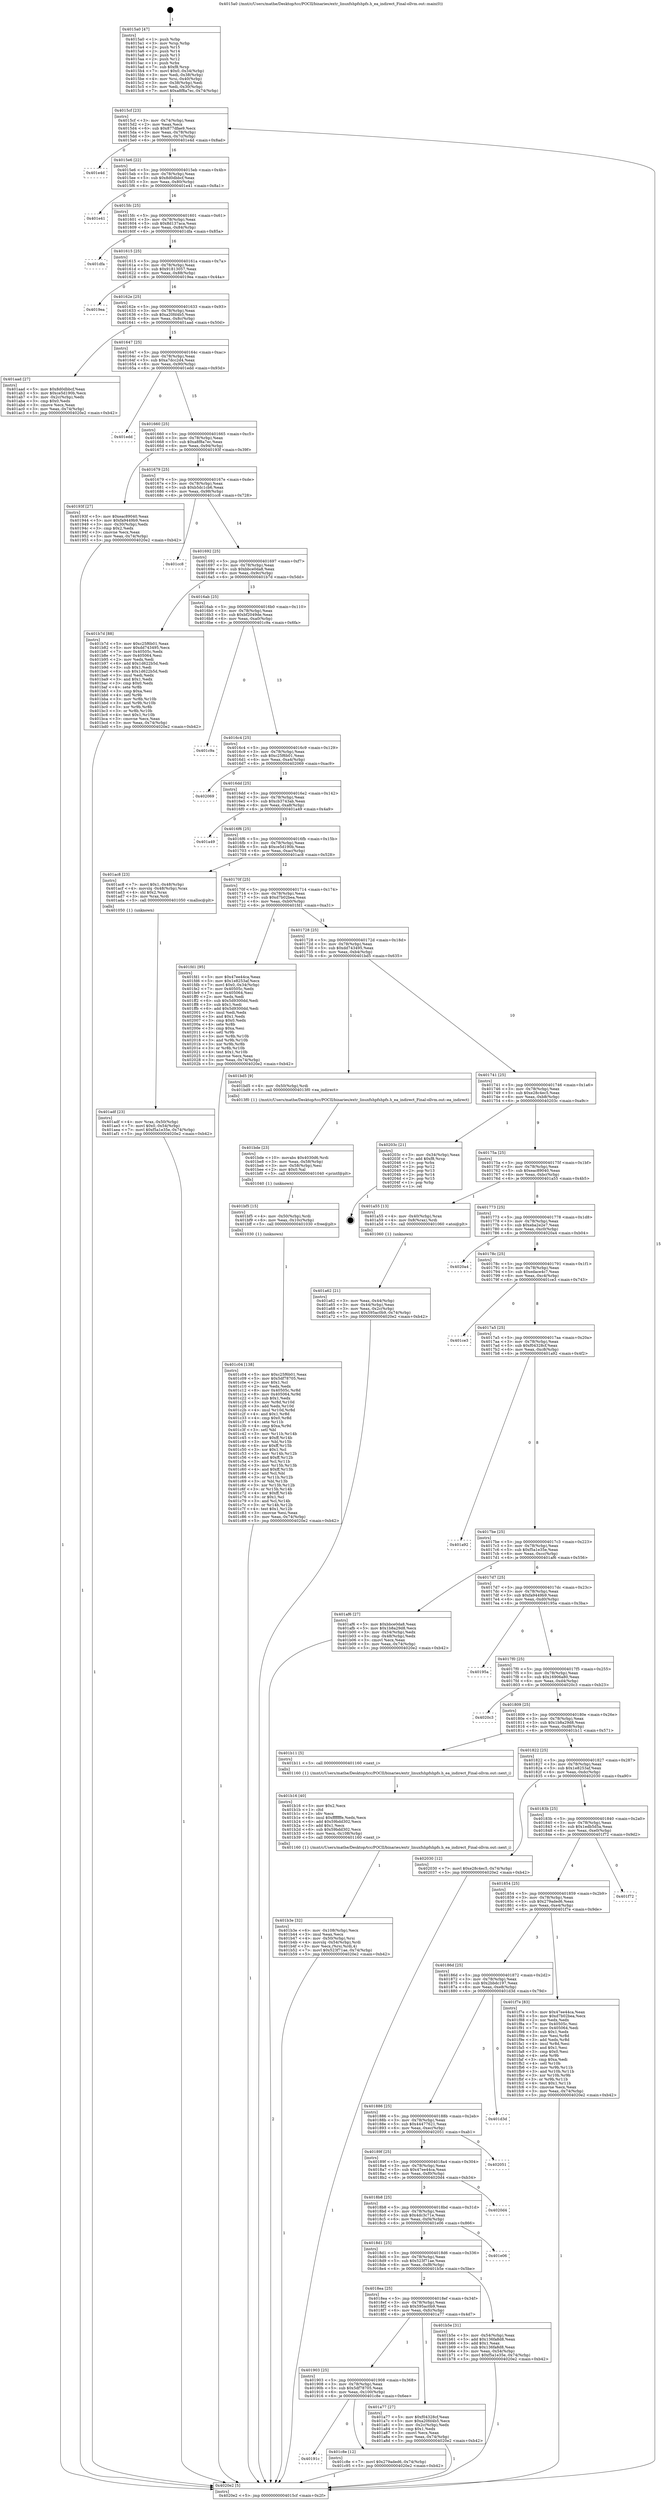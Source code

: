 digraph "0x4015a0" {
  label = "0x4015a0 (/mnt/c/Users/mathe/Desktop/tcc/POCII/binaries/extr_linuxfshpfshpfs.h_ea_indirect_Final-ollvm.out::main(0))"
  labelloc = "t"
  node[shape=record]

  Entry [label="",width=0.3,height=0.3,shape=circle,fillcolor=black,style=filled]
  "0x4015cf" [label="{
     0x4015cf [23]\l
     | [instrs]\l
     &nbsp;&nbsp;0x4015cf \<+3\>: mov -0x74(%rbp),%eax\l
     &nbsp;&nbsp;0x4015d2 \<+2\>: mov %eax,%ecx\l
     &nbsp;&nbsp;0x4015d4 \<+6\>: sub $0x877dfae9,%ecx\l
     &nbsp;&nbsp;0x4015da \<+3\>: mov %eax,-0x78(%rbp)\l
     &nbsp;&nbsp;0x4015dd \<+3\>: mov %ecx,-0x7c(%rbp)\l
     &nbsp;&nbsp;0x4015e0 \<+6\>: je 0000000000401e4d \<main+0x8ad\>\l
  }"]
  "0x401e4d" [label="{
     0x401e4d\l
  }", style=dashed]
  "0x4015e6" [label="{
     0x4015e6 [22]\l
     | [instrs]\l
     &nbsp;&nbsp;0x4015e6 \<+5\>: jmp 00000000004015eb \<main+0x4b\>\l
     &nbsp;&nbsp;0x4015eb \<+3\>: mov -0x78(%rbp),%eax\l
     &nbsp;&nbsp;0x4015ee \<+5\>: sub $0x8d0dbbcf,%eax\l
     &nbsp;&nbsp;0x4015f3 \<+3\>: mov %eax,-0x80(%rbp)\l
     &nbsp;&nbsp;0x4015f6 \<+6\>: je 0000000000401e41 \<main+0x8a1\>\l
  }"]
  Exit [label="",width=0.3,height=0.3,shape=circle,fillcolor=black,style=filled,peripheries=2]
  "0x401e41" [label="{
     0x401e41\l
  }", style=dashed]
  "0x4015fc" [label="{
     0x4015fc [25]\l
     | [instrs]\l
     &nbsp;&nbsp;0x4015fc \<+5\>: jmp 0000000000401601 \<main+0x61\>\l
     &nbsp;&nbsp;0x401601 \<+3\>: mov -0x78(%rbp),%eax\l
     &nbsp;&nbsp;0x401604 \<+5\>: sub $0x8d137aca,%eax\l
     &nbsp;&nbsp;0x401609 \<+6\>: mov %eax,-0x84(%rbp)\l
     &nbsp;&nbsp;0x40160f \<+6\>: je 0000000000401dfa \<main+0x85a\>\l
  }"]
  "0x40191c" [label="{
     0x40191c\l
  }", style=dashed]
  "0x401dfa" [label="{
     0x401dfa\l
  }", style=dashed]
  "0x401615" [label="{
     0x401615 [25]\l
     | [instrs]\l
     &nbsp;&nbsp;0x401615 \<+5\>: jmp 000000000040161a \<main+0x7a\>\l
     &nbsp;&nbsp;0x40161a \<+3\>: mov -0x78(%rbp),%eax\l
     &nbsp;&nbsp;0x40161d \<+5\>: sub $0x91813057,%eax\l
     &nbsp;&nbsp;0x401622 \<+6\>: mov %eax,-0x88(%rbp)\l
     &nbsp;&nbsp;0x401628 \<+6\>: je 00000000004019ea \<main+0x44a\>\l
  }"]
  "0x401c8e" [label="{
     0x401c8e [12]\l
     | [instrs]\l
     &nbsp;&nbsp;0x401c8e \<+7\>: movl $0x279aded6,-0x74(%rbp)\l
     &nbsp;&nbsp;0x401c95 \<+5\>: jmp 00000000004020e2 \<main+0xb42\>\l
  }"]
  "0x4019ea" [label="{
     0x4019ea\l
  }", style=dashed]
  "0x40162e" [label="{
     0x40162e [25]\l
     | [instrs]\l
     &nbsp;&nbsp;0x40162e \<+5\>: jmp 0000000000401633 \<main+0x93\>\l
     &nbsp;&nbsp;0x401633 \<+3\>: mov -0x78(%rbp),%eax\l
     &nbsp;&nbsp;0x401636 \<+5\>: sub $0xa20fd4b5,%eax\l
     &nbsp;&nbsp;0x40163b \<+6\>: mov %eax,-0x8c(%rbp)\l
     &nbsp;&nbsp;0x401641 \<+6\>: je 0000000000401aad \<main+0x50d\>\l
  }"]
  "0x401c04" [label="{
     0x401c04 [138]\l
     | [instrs]\l
     &nbsp;&nbsp;0x401c04 \<+5\>: mov $0xc25f6b01,%eax\l
     &nbsp;&nbsp;0x401c09 \<+5\>: mov $0x5df78705,%esi\l
     &nbsp;&nbsp;0x401c0e \<+2\>: mov $0x1,%cl\l
     &nbsp;&nbsp;0x401c10 \<+2\>: xor %edx,%edx\l
     &nbsp;&nbsp;0x401c12 \<+8\>: mov 0x40505c,%r8d\l
     &nbsp;&nbsp;0x401c1a \<+8\>: mov 0x405064,%r9d\l
     &nbsp;&nbsp;0x401c22 \<+3\>: sub $0x1,%edx\l
     &nbsp;&nbsp;0x401c25 \<+3\>: mov %r8d,%r10d\l
     &nbsp;&nbsp;0x401c28 \<+3\>: add %edx,%r10d\l
     &nbsp;&nbsp;0x401c2b \<+4\>: imul %r10d,%r8d\l
     &nbsp;&nbsp;0x401c2f \<+4\>: and $0x1,%r8d\l
     &nbsp;&nbsp;0x401c33 \<+4\>: cmp $0x0,%r8d\l
     &nbsp;&nbsp;0x401c37 \<+4\>: sete %r11b\l
     &nbsp;&nbsp;0x401c3b \<+4\>: cmp $0xa,%r9d\l
     &nbsp;&nbsp;0x401c3f \<+3\>: setl %bl\l
     &nbsp;&nbsp;0x401c42 \<+3\>: mov %r11b,%r14b\l
     &nbsp;&nbsp;0x401c45 \<+4\>: xor $0xff,%r14b\l
     &nbsp;&nbsp;0x401c49 \<+3\>: mov %bl,%r15b\l
     &nbsp;&nbsp;0x401c4c \<+4\>: xor $0xff,%r15b\l
     &nbsp;&nbsp;0x401c50 \<+3\>: xor $0x1,%cl\l
     &nbsp;&nbsp;0x401c53 \<+3\>: mov %r14b,%r12b\l
     &nbsp;&nbsp;0x401c56 \<+4\>: and $0xff,%r12b\l
     &nbsp;&nbsp;0x401c5a \<+3\>: and %cl,%r11b\l
     &nbsp;&nbsp;0x401c5d \<+3\>: mov %r15b,%r13b\l
     &nbsp;&nbsp;0x401c60 \<+4\>: and $0xff,%r13b\l
     &nbsp;&nbsp;0x401c64 \<+2\>: and %cl,%bl\l
     &nbsp;&nbsp;0x401c66 \<+3\>: or %r11b,%r12b\l
     &nbsp;&nbsp;0x401c69 \<+3\>: or %bl,%r13b\l
     &nbsp;&nbsp;0x401c6c \<+3\>: xor %r13b,%r12b\l
     &nbsp;&nbsp;0x401c6f \<+3\>: or %r15b,%r14b\l
     &nbsp;&nbsp;0x401c72 \<+4\>: xor $0xff,%r14b\l
     &nbsp;&nbsp;0x401c76 \<+3\>: or $0x1,%cl\l
     &nbsp;&nbsp;0x401c79 \<+3\>: and %cl,%r14b\l
     &nbsp;&nbsp;0x401c7c \<+3\>: or %r14b,%r12b\l
     &nbsp;&nbsp;0x401c7f \<+4\>: test $0x1,%r12b\l
     &nbsp;&nbsp;0x401c83 \<+3\>: cmovne %esi,%eax\l
     &nbsp;&nbsp;0x401c86 \<+3\>: mov %eax,-0x74(%rbp)\l
     &nbsp;&nbsp;0x401c89 \<+5\>: jmp 00000000004020e2 \<main+0xb42\>\l
  }"]
  "0x401aad" [label="{
     0x401aad [27]\l
     | [instrs]\l
     &nbsp;&nbsp;0x401aad \<+5\>: mov $0x8d0dbbcf,%eax\l
     &nbsp;&nbsp;0x401ab2 \<+5\>: mov $0xce5d190b,%ecx\l
     &nbsp;&nbsp;0x401ab7 \<+3\>: mov -0x2c(%rbp),%edx\l
     &nbsp;&nbsp;0x401aba \<+3\>: cmp $0x0,%edx\l
     &nbsp;&nbsp;0x401abd \<+3\>: cmove %ecx,%eax\l
     &nbsp;&nbsp;0x401ac0 \<+3\>: mov %eax,-0x74(%rbp)\l
     &nbsp;&nbsp;0x401ac3 \<+5\>: jmp 00000000004020e2 \<main+0xb42\>\l
  }"]
  "0x401647" [label="{
     0x401647 [25]\l
     | [instrs]\l
     &nbsp;&nbsp;0x401647 \<+5\>: jmp 000000000040164c \<main+0xac\>\l
     &nbsp;&nbsp;0x40164c \<+3\>: mov -0x78(%rbp),%eax\l
     &nbsp;&nbsp;0x40164f \<+5\>: sub $0xa7dcc2d4,%eax\l
     &nbsp;&nbsp;0x401654 \<+6\>: mov %eax,-0x90(%rbp)\l
     &nbsp;&nbsp;0x40165a \<+6\>: je 0000000000401edd \<main+0x93d\>\l
  }"]
  "0x401bf5" [label="{
     0x401bf5 [15]\l
     | [instrs]\l
     &nbsp;&nbsp;0x401bf5 \<+4\>: mov -0x50(%rbp),%rdi\l
     &nbsp;&nbsp;0x401bf9 \<+6\>: mov %eax,-0x10c(%rbp)\l
     &nbsp;&nbsp;0x401bff \<+5\>: call 0000000000401030 \<free@plt\>\l
     | [calls]\l
     &nbsp;&nbsp;0x401030 \{1\} (unknown)\l
  }"]
  "0x401edd" [label="{
     0x401edd\l
  }", style=dashed]
  "0x401660" [label="{
     0x401660 [25]\l
     | [instrs]\l
     &nbsp;&nbsp;0x401660 \<+5\>: jmp 0000000000401665 \<main+0xc5\>\l
     &nbsp;&nbsp;0x401665 \<+3\>: mov -0x78(%rbp),%eax\l
     &nbsp;&nbsp;0x401668 \<+5\>: sub $0xa8f8a7ec,%eax\l
     &nbsp;&nbsp;0x40166d \<+6\>: mov %eax,-0x94(%rbp)\l
     &nbsp;&nbsp;0x401673 \<+6\>: je 000000000040193f \<main+0x39f\>\l
  }"]
  "0x401bde" [label="{
     0x401bde [23]\l
     | [instrs]\l
     &nbsp;&nbsp;0x401bde \<+10\>: movabs $0x4030d6,%rdi\l
     &nbsp;&nbsp;0x401be8 \<+3\>: mov %eax,-0x58(%rbp)\l
     &nbsp;&nbsp;0x401beb \<+3\>: mov -0x58(%rbp),%esi\l
     &nbsp;&nbsp;0x401bee \<+2\>: mov $0x0,%al\l
     &nbsp;&nbsp;0x401bf0 \<+5\>: call 0000000000401040 \<printf@plt\>\l
     | [calls]\l
     &nbsp;&nbsp;0x401040 \{1\} (unknown)\l
  }"]
  "0x40193f" [label="{
     0x40193f [27]\l
     | [instrs]\l
     &nbsp;&nbsp;0x40193f \<+5\>: mov $0xeac89040,%eax\l
     &nbsp;&nbsp;0x401944 \<+5\>: mov $0xfa9449b9,%ecx\l
     &nbsp;&nbsp;0x401949 \<+3\>: mov -0x30(%rbp),%edx\l
     &nbsp;&nbsp;0x40194c \<+3\>: cmp $0x2,%edx\l
     &nbsp;&nbsp;0x40194f \<+3\>: cmovne %ecx,%eax\l
     &nbsp;&nbsp;0x401952 \<+3\>: mov %eax,-0x74(%rbp)\l
     &nbsp;&nbsp;0x401955 \<+5\>: jmp 00000000004020e2 \<main+0xb42\>\l
  }"]
  "0x401679" [label="{
     0x401679 [25]\l
     | [instrs]\l
     &nbsp;&nbsp;0x401679 \<+5\>: jmp 000000000040167e \<main+0xde\>\l
     &nbsp;&nbsp;0x40167e \<+3\>: mov -0x78(%rbp),%eax\l
     &nbsp;&nbsp;0x401681 \<+5\>: sub $0xb5dc1cb6,%eax\l
     &nbsp;&nbsp;0x401686 \<+6\>: mov %eax,-0x98(%rbp)\l
     &nbsp;&nbsp;0x40168c \<+6\>: je 0000000000401cc8 \<main+0x728\>\l
  }"]
  "0x4020e2" [label="{
     0x4020e2 [5]\l
     | [instrs]\l
     &nbsp;&nbsp;0x4020e2 \<+5\>: jmp 00000000004015cf \<main+0x2f\>\l
  }"]
  "0x4015a0" [label="{
     0x4015a0 [47]\l
     | [instrs]\l
     &nbsp;&nbsp;0x4015a0 \<+1\>: push %rbp\l
     &nbsp;&nbsp;0x4015a1 \<+3\>: mov %rsp,%rbp\l
     &nbsp;&nbsp;0x4015a4 \<+2\>: push %r15\l
     &nbsp;&nbsp;0x4015a6 \<+2\>: push %r14\l
     &nbsp;&nbsp;0x4015a8 \<+2\>: push %r13\l
     &nbsp;&nbsp;0x4015aa \<+2\>: push %r12\l
     &nbsp;&nbsp;0x4015ac \<+1\>: push %rbx\l
     &nbsp;&nbsp;0x4015ad \<+7\>: sub $0xf8,%rsp\l
     &nbsp;&nbsp;0x4015b4 \<+7\>: movl $0x0,-0x34(%rbp)\l
     &nbsp;&nbsp;0x4015bb \<+3\>: mov %edi,-0x38(%rbp)\l
     &nbsp;&nbsp;0x4015be \<+4\>: mov %rsi,-0x40(%rbp)\l
     &nbsp;&nbsp;0x4015c2 \<+3\>: mov -0x38(%rbp),%edi\l
     &nbsp;&nbsp;0x4015c5 \<+3\>: mov %edi,-0x30(%rbp)\l
     &nbsp;&nbsp;0x4015c8 \<+7\>: movl $0xa8f8a7ec,-0x74(%rbp)\l
  }"]
  "0x401b3e" [label="{
     0x401b3e [32]\l
     | [instrs]\l
     &nbsp;&nbsp;0x401b3e \<+6\>: mov -0x108(%rbp),%ecx\l
     &nbsp;&nbsp;0x401b44 \<+3\>: imul %eax,%ecx\l
     &nbsp;&nbsp;0x401b47 \<+4\>: mov -0x50(%rbp),%rsi\l
     &nbsp;&nbsp;0x401b4b \<+4\>: movslq -0x54(%rbp),%rdi\l
     &nbsp;&nbsp;0x401b4f \<+3\>: mov %ecx,(%rsi,%rdi,4)\l
     &nbsp;&nbsp;0x401b52 \<+7\>: movl $0x523f71ae,-0x74(%rbp)\l
     &nbsp;&nbsp;0x401b59 \<+5\>: jmp 00000000004020e2 \<main+0xb42\>\l
  }"]
  "0x401cc8" [label="{
     0x401cc8\l
  }", style=dashed]
  "0x401692" [label="{
     0x401692 [25]\l
     | [instrs]\l
     &nbsp;&nbsp;0x401692 \<+5\>: jmp 0000000000401697 \<main+0xf7\>\l
     &nbsp;&nbsp;0x401697 \<+3\>: mov -0x78(%rbp),%eax\l
     &nbsp;&nbsp;0x40169a \<+5\>: sub $0xbbce0da8,%eax\l
     &nbsp;&nbsp;0x40169f \<+6\>: mov %eax,-0x9c(%rbp)\l
     &nbsp;&nbsp;0x4016a5 \<+6\>: je 0000000000401b7d \<main+0x5dd\>\l
  }"]
  "0x401b16" [label="{
     0x401b16 [40]\l
     | [instrs]\l
     &nbsp;&nbsp;0x401b16 \<+5\>: mov $0x2,%ecx\l
     &nbsp;&nbsp;0x401b1b \<+1\>: cltd\l
     &nbsp;&nbsp;0x401b1c \<+2\>: idiv %ecx\l
     &nbsp;&nbsp;0x401b1e \<+6\>: imul $0xfffffffe,%edx,%ecx\l
     &nbsp;&nbsp;0x401b24 \<+6\>: add $0x59bdd302,%ecx\l
     &nbsp;&nbsp;0x401b2a \<+3\>: add $0x1,%ecx\l
     &nbsp;&nbsp;0x401b2d \<+6\>: sub $0x59bdd302,%ecx\l
     &nbsp;&nbsp;0x401b33 \<+6\>: mov %ecx,-0x108(%rbp)\l
     &nbsp;&nbsp;0x401b39 \<+5\>: call 0000000000401160 \<next_i\>\l
     | [calls]\l
     &nbsp;&nbsp;0x401160 \{1\} (/mnt/c/Users/mathe/Desktop/tcc/POCII/binaries/extr_linuxfshpfshpfs.h_ea_indirect_Final-ollvm.out::next_i)\l
  }"]
  "0x401b7d" [label="{
     0x401b7d [88]\l
     | [instrs]\l
     &nbsp;&nbsp;0x401b7d \<+5\>: mov $0xc25f6b01,%eax\l
     &nbsp;&nbsp;0x401b82 \<+5\>: mov $0xdd743495,%ecx\l
     &nbsp;&nbsp;0x401b87 \<+7\>: mov 0x40505c,%edx\l
     &nbsp;&nbsp;0x401b8e \<+7\>: mov 0x405064,%esi\l
     &nbsp;&nbsp;0x401b95 \<+2\>: mov %edx,%edi\l
     &nbsp;&nbsp;0x401b97 \<+6\>: add $0x1d622b5d,%edi\l
     &nbsp;&nbsp;0x401b9d \<+3\>: sub $0x1,%edi\l
     &nbsp;&nbsp;0x401ba0 \<+6\>: sub $0x1d622b5d,%edi\l
     &nbsp;&nbsp;0x401ba6 \<+3\>: imul %edi,%edx\l
     &nbsp;&nbsp;0x401ba9 \<+3\>: and $0x1,%edx\l
     &nbsp;&nbsp;0x401bac \<+3\>: cmp $0x0,%edx\l
     &nbsp;&nbsp;0x401baf \<+4\>: sete %r8b\l
     &nbsp;&nbsp;0x401bb3 \<+3\>: cmp $0xa,%esi\l
     &nbsp;&nbsp;0x401bb6 \<+4\>: setl %r9b\l
     &nbsp;&nbsp;0x401bba \<+3\>: mov %r8b,%r10b\l
     &nbsp;&nbsp;0x401bbd \<+3\>: and %r9b,%r10b\l
     &nbsp;&nbsp;0x401bc0 \<+3\>: xor %r9b,%r8b\l
     &nbsp;&nbsp;0x401bc3 \<+3\>: or %r8b,%r10b\l
     &nbsp;&nbsp;0x401bc6 \<+4\>: test $0x1,%r10b\l
     &nbsp;&nbsp;0x401bca \<+3\>: cmovne %ecx,%eax\l
     &nbsp;&nbsp;0x401bcd \<+3\>: mov %eax,-0x74(%rbp)\l
     &nbsp;&nbsp;0x401bd0 \<+5\>: jmp 00000000004020e2 \<main+0xb42\>\l
  }"]
  "0x4016ab" [label="{
     0x4016ab [25]\l
     | [instrs]\l
     &nbsp;&nbsp;0x4016ab \<+5\>: jmp 00000000004016b0 \<main+0x110\>\l
     &nbsp;&nbsp;0x4016b0 \<+3\>: mov -0x78(%rbp),%eax\l
     &nbsp;&nbsp;0x4016b3 \<+5\>: sub $0xbf2049de,%eax\l
     &nbsp;&nbsp;0x4016b8 \<+6\>: mov %eax,-0xa0(%rbp)\l
     &nbsp;&nbsp;0x4016be \<+6\>: je 0000000000401c9a \<main+0x6fa\>\l
  }"]
  "0x401adf" [label="{
     0x401adf [23]\l
     | [instrs]\l
     &nbsp;&nbsp;0x401adf \<+4\>: mov %rax,-0x50(%rbp)\l
     &nbsp;&nbsp;0x401ae3 \<+7\>: movl $0x0,-0x54(%rbp)\l
     &nbsp;&nbsp;0x401aea \<+7\>: movl $0xf5a1e35e,-0x74(%rbp)\l
     &nbsp;&nbsp;0x401af1 \<+5\>: jmp 00000000004020e2 \<main+0xb42\>\l
  }"]
  "0x401c9a" [label="{
     0x401c9a\l
  }", style=dashed]
  "0x4016c4" [label="{
     0x4016c4 [25]\l
     | [instrs]\l
     &nbsp;&nbsp;0x4016c4 \<+5\>: jmp 00000000004016c9 \<main+0x129\>\l
     &nbsp;&nbsp;0x4016c9 \<+3\>: mov -0x78(%rbp),%eax\l
     &nbsp;&nbsp;0x4016cc \<+5\>: sub $0xc25f6b01,%eax\l
     &nbsp;&nbsp;0x4016d1 \<+6\>: mov %eax,-0xa4(%rbp)\l
     &nbsp;&nbsp;0x4016d7 \<+6\>: je 0000000000402069 \<main+0xac9\>\l
  }"]
  "0x401903" [label="{
     0x401903 [25]\l
     | [instrs]\l
     &nbsp;&nbsp;0x401903 \<+5\>: jmp 0000000000401908 \<main+0x368\>\l
     &nbsp;&nbsp;0x401908 \<+3\>: mov -0x78(%rbp),%eax\l
     &nbsp;&nbsp;0x40190b \<+5\>: sub $0x5df78705,%eax\l
     &nbsp;&nbsp;0x401910 \<+6\>: mov %eax,-0x100(%rbp)\l
     &nbsp;&nbsp;0x401916 \<+6\>: je 0000000000401c8e \<main+0x6ee\>\l
  }"]
  "0x402069" [label="{
     0x402069\l
  }", style=dashed]
  "0x4016dd" [label="{
     0x4016dd [25]\l
     | [instrs]\l
     &nbsp;&nbsp;0x4016dd \<+5\>: jmp 00000000004016e2 \<main+0x142\>\l
     &nbsp;&nbsp;0x4016e2 \<+3\>: mov -0x78(%rbp),%eax\l
     &nbsp;&nbsp;0x4016e5 \<+5\>: sub $0xcb3743ab,%eax\l
     &nbsp;&nbsp;0x4016ea \<+6\>: mov %eax,-0xa8(%rbp)\l
     &nbsp;&nbsp;0x4016f0 \<+6\>: je 0000000000401a49 \<main+0x4a9\>\l
  }"]
  "0x401a77" [label="{
     0x401a77 [27]\l
     | [instrs]\l
     &nbsp;&nbsp;0x401a77 \<+5\>: mov $0xf04328cf,%eax\l
     &nbsp;&nbsp;0x401a7c \<+5\>: mov $0xa20fd4b5,%ecx\l
     &nbsp;&nbsp;0x401a81 \<+3\>: mov -0x2c(%rbp),%edx\l
     &nbsp;&nbsp;0x401a84 \<+3\>: cmp $0x1,%edx\l
     &nbsp;&nbsp;0x401a87 \<+3\>: cmovl %ecx,%eax\l
     &nbsp;&nbsp;0x401a8a \<+3\>: mov %eax,-0x74(%rbp)\l
     &nbsp;&nbsp;0x401a8d \<+5\>: jmp 00000000004020e2 \<main+0xb42\>\l
  }"]
  "0x401a49" [label="{
     0x401a49\l
  }", style=dashed]
  "0x4016f6" [label="{
     0x4016f6 [25]\l
     | [instrs]\l
     &nbsp;&nbsp;0x4016f6 \<+5\>: jmp 00000000004016fb \<main+0x15b\>\l
     &nbsp;&nbsp;0x4016fb \<+3\>: mov -0x78(%rbp),%eax\l
     &nbsp;&nbsp;0x4016fe \<+5\>: sub $0xce5d190b,%eax\l
     &nbsp;&nbsp;0x401703 \<+6\>: mov %eax,-0xac(%rbp)\l
     &nbsp;&nbsp;0x401709 \<+6\>: je 0000000000401ac8 \<main+0x528\>\l
  }"]
  "0x4018ea" [label="{
     0x4018ea [25]\l
     | [instrs]\l
     &nbsp;&nbsp;0x4018ea \<+5\>: jmp 00000000004018ef \<main+0x34f\>\l
     &nbsp;&nbsp;0x4018ef \<+3\>: mov -0x78(%rbp),%eax\l
     &nbsp;&nbsp;0x4018f2 \<+5\>: sub $0x595ac0b9,%eax\l
     &nbsp;&nbsp;0x4018f7 \<+6\>: mov %eax,-0xfc(%rbp)\l
     &nbsp;&nbsp;0x4018fd \<+6\>: je 0000000000401a77 \<main+0x4d7\>\l
  }"]
  "0x401ac8" [label="{
     0x401ac8 [23]\l
     | [instrs]\l
     &nbsp;&nbsp;0x401ac8 \<+7\>: movl $0x1,-0x48(%rbp)\l
     &nbsp;&nbsp;0x401acf \<+4\>: movslq -0x48(%rbp),%rax\l
     &nbsp;&nbsp;0x401ad3 \<+4\>: shl $0x2,%rax\l
     &nbsp;&nbsp;0x401ad7 \<+3\>: mov %rax,%rdi\l
     &nbsp;&nbsp;0x401ada \<+5\>: call 0000000000401050 \<malloc@plt\>\l
     | [calls]\l
     &nbsp;&nbsp;0x401050 \{1\} (unknown)\l
  }"]
  "0x40170f" [label="{
     0x40170f [25]\l
     | [instrs]\l
     &nbsp;&nbsp;0x40170f \<+5\>: jmp 0000000000401714 \<main+0x174\>\l
     &nbsp;&nbsp;0x401714 \<+3\>: mov -0x78(%rbp),%eax\l
     &nbsp;&nbsp;0x401717 \<+5\>: sub $0xd7b02bea,%eax\l
     &nbsp;&nbsp;0x40171c \<+6\>: mov %eax,-0xb0(%rbp)\l
     &nbsp;&nbsp;0x401722 \<+6\>: je 0000000000401fd1 \<main+0xa31\>\l
  }"]
  "0x401b5e" [label="{
     0x401b5e [31]\l
     | [instrs]\l
     &nbsp;&nbsp;0x401b5e \<+3\>: mov -0x54(%rbp),%eax\l
     &nbsp;&nbsp;0x401b61 \<+5\>: add $0x136fa8d8,%eax\l
     &nbsp;&nbsp;0x401b66 \<+3\>: add $0x1,%eax\l
     &nbsp;&nbsp;0x401b69 \<+5\>: sub $0x136fa8d8,%eax\l
     &nbsp;&nbsp;0x401b6e \<+3\>: mov %eax,-0x54(%rbp)\l
     &nbsp;&nbsp;0x401b71 \<+7\>: movl $0xf5a1e35e,-0x74(%rbp)\l
     &nbsp;&nbsp;0x401b78 \<+5\>: jmp 00000000004020e2 \<main+0xb42\>\l
  }"]
  "0x401fd1" [label="{
     0x401fd1 [95]\l
     | [instrs]\l
     &nbsp;&nbsp;0x401fd1 \<+5\>: mov $0x47ee44ca,%eax\l
     &nbsp;&nbsp;0x401fd6 \<+5\>: mov $0x1e8253af,%ecx\l
     &nbsp;&nbsp;0x401fdb \<+7\>: movl $0x0,-0x34(%rbp)\l
     &nbsp;&nbsp;0x401fe2 \<+7\>: mov 0x40505c,%edx\l
     &nbsp;&nbsp;0x401fe9 \<+7\>: mov 0x405064,%esi\l
     &nbsp;&nbsp;0x401ff0 \<+2\>: mov %edx,%edi\l
     &nbsp;&nbsp;0x401ff2 \<+6\>: sub $0x5d9300dd,%edi\l
     &nbsp;&nbsp;0x401ff8 \<+3\>: sub $0x1,%edi\l
     &nbsp;&nbsp;0x401ffb \<+6\>: add $0x5d9300dd,%edi\l
     &nbsp;&nbsp;0x402001 \<+3\>: imul %edi,%edx\l
     &nbsp;&nbsp;0x402004 \<+3\>: and $0x1,%edx\l
     &nbsp;&nbsp;0x402007 \<+3\>: cmp $0x0,%edx\l
     &nbsp;&nbsp;0x40200a \<+4\>: sete %r8b\l
     &nbsp;&nbsp;0x40200e \<+3\>: cmp $0xa,%esi\l
     &nbsp;&nbsp;0x402011 \<+4\>: setl %r9b\l
     &nbsp;&nbsp;0x402015 \<+3\>: mov %r8b,%r10b\l
     &nbsp;&nbsp;0x402018 \<+3\>: and %r9b,%r10b\l
     &nbsp;&nbsp;0x40201b \<+3\>: xor %r9b,%r8b\l
     &nbsp;&nbsp;0x40201e \<+3\>: or %r8b,%r10b\l
     &nbsp;&nbsp;0x402021 \<+4\>: test $0x1,%r10b\l
     &nbsp;&nbsp;0x402025 \<+3\>: cmovne %ecx,%eax\l
     &nbsp;&nbsp;0x402028 \<+3\>: mov %eax,-0x74(%rbp)\l
     &nbsp;&nbsp;0x40202b \<+5\>: jmp 00000000004020e2 \<main+0xb42\>\l
  }"]
  "0x401728" [label="{
     0x401728 [25]\l
     | [instrs]\l
     &nbsp;&nbsp;0x401728 \<+5\>: jmp 000000000040172d \<main+0x18d\>\l
     &nbsp;&nbsp;0x40172d \<+3\>: mov -0x78(%rbp),%eax\l
     &nbsp;&nbsp;0x401730 \<+5\>: sub $0xdd743495,%eax\l
     &nbsp;&nbsp;0x401735 \<+6\>: mov %eax,-0xb4(%rbp)\l
     &nbsp;&nbsp;0x40173b \<+6\>: je 0000000000401bd5 \<main+0x635\>\l
  }"]
  "0x4018d1" [label="{
     0x4018d1 [25]\l
     | [instrs]\l
     &nbsp;&nbsp;0x4018d1 \<+5\>: jmp 00000000004018d6 \<main+0x336\>\l
     &nbsp;&nbsp;0x4018d6 \<+3\>: mov -0x78(%rbp),%eax\l
     &nbsp;&nbsp;0x4018d9 \<+5\>: sub $0x523f71ae,%eax\l
     &nbsp;&nbsp;0x4018de \<+6\>: mov %eax,-0xf8(%rbp)\l
     &nbsp;&nbsp;0x4018e4 \<+6\>: je 0000000000401b5e \<main+0x5be\>\l
  }"]
  "0x401bd5" [label="{
     0x401bd5 [9]\l
     | [instrs]\l
     &nbsp;&nbsp;0x401bd5 \<+4\>: mov -0x50(%rbp),%rdi\l
     &nbsp;&nbsp;0x401bd9 \<+5\>: call 00000000004013f0 \<ea_indirect\>\l
     | [calls]\l
     &nbsp;&nbsp;0x4013f0 \{1\} (/mnt/c/Users/mathe/Desktop/tcc/POCII/binaries/extr_linuxfshpfshpfs.h_ea_indirect_Final-ollvm.out::ea_indirect)\l
  }"]
  "0x401741" [label="{
     0x401741 [25]\l
     | [instrs]\l
     &nbsp;&nbsp;0x401741 \<+5\>: jmp 0000000000401746 \<main+0x1a6\>\l
     &nbsp;&nbsp;0x401746 \<+3\>: mov -0x78(%rbp),%eax\l
     &nbsp;&nbsp;0x401749 \<+5\>: sub $0xe28c4ec5,%eax\l
     &nbsp;&nbsp;0x40174e \<+6\>: mov %eax,-0xb8(%rbp)\l
     &nbsp;&nbsp;0x401754 \<+6\>: je 000000000040203c \<main+0xa9c\>\l
  }"]
  "0x401e06" [label="{
     0x401e06\l
  }", style=dashed]
  "0x40203c" [label="{
     0x40203c [21]\l
     | [instrs]\l
     &nbsp;&nbsp;0x40203c \<+3\>: mov -0x34(%rbp),%eax\l
     &nbsp;&nbsp;0x40203f \<+7\>: add $0xf8,%rsp\l
     &nbsp;&nbsp;0x402046 \<+1\>: pop %rbx\l
     &nbsp;&nbsp;0x402047 \<+2\>: pop %r12\l
     &nbsp;&nbsp;0x402049 \<+2\>: pop %r13\l
     &nbsp;&nbsp;0x40204b \<+2\>: pop %r14\l
     &nbsp;&nbsp;0x40204d \<+2\>: pop %r15\l
     &nbsp;&nbsp;0x40204f \<+1\>: pop %rbp\l
     &nbsp;&nbsp;0x402050 \<+1\>: ret\l
  }"]
  "0x40175a" [label="{
     0x40175a [25]\l
     | [instrs]\l
     &nbsp;&nbsp;0x40175a \<+5\>: jmp 000000000040175f \<main+0x1bf\>\l
     &nbsp;&nbsp;0x40175f \<+3\>: mov -0x78(%rbp),%eax\l
     &nbsp;&nbsp;0x401762 \<+5\>: sub $0xeac89040,%eax\l
     &nbsp;&nbsp;0x401767 \<+6\>: mov %eax,-0xbc(%rbp)\l
     &nbsp;&nbsp;0x40176d \<+6\>: je 0000000000401a55 \<main+0x4b5\>\l
  }"]
  "0x4018b8" [label="{
     0x4018b8 [25]\l
     | [instrs]\l
     &nbsp;&nbsp;0x4018b8 \<+5\>: jmp 00000000004018bd \<main+0x31d\>\l
     &nbsp;&nbsp;0x4018bd \<+3\>: mov -0x78(%rbp),%eax\l
     &nbsp;&nbsp;0x4018c0 \<+5\>: sub $0x4dc3c71e,%eax\l
     &nbsp;&nbsp;0x4018c5 \<+6\>: mov %eax,-0xf4(%rbp)\l
     &nbsp;&nbsp;0x4018cb \<+6\>: je 0000000000401e06 \<main+0x866\>\l
  }"]
  "0x401a55" [label="{
     0x401a55 [13]\l
     | [instrs]\l
     &nbsp;&nbsp;0x401a55 \<+4\>: mov -0x40(%rbp),%rax\l
     &nbsp;&nbsp;0x401a59 \<+4\>: mov 0x8(%rax),%rdi\l
     &nbsp;&nbsp;0x401a5d \<+5\>: call 0000000000401060 \<atoi@plt\>\l
     | [calls]\l
     &nbsp;&nbsp;0x401060 \{1\} (unknown)\l
  }"]
  "0x401773" [label="{
     0x401773 [25]\l
     | [instrs]\l
     &nbsp;&nbsp;0x401773 \<+5\>: jmp 0000000000401778 \<main+0x1d8\>\l
     &nbsp;&nbsp;0x401778 \<+3\>: mov -0x78(%rbp),%eax\l
     &nbsp;&nbsp;0x40177b \<+5\>: sub $0xeba2e2e7,%eax\l
     &nbsp;&nbsp;0x401780 \<+6\>: mov %eax,-0xc0(%rbp)\l
     &nbsp;&nbsp;0x401786 \<+6\>: je 00000000004020a4 \<main+0xb04\>\l
  }"]
  "0x401a62" [label="{
     0x401a62 [21]\l
     | [instrs]\l
     &nbsp;&nbsp;0x401a62 \<+3\>: mov %eax,-0x44(%rbp)\l
     &nbsp;&nbsp;0x401a65 \<+3\>: mov -0x44(%rbp),%eax\l
     &nbsp;&nbsp;0x401a68 \<+3\>: mov %eax,-0x2c(%rbp)\l
     &nbsp;&nbsp;0x401a6b \<+7\>: movl $0x595ac0b9,-0x74(%rbp)\l
     &nbsp;&nbsp;0x401a72 \<+5\>: jmp 00000000004020e2 \<main+0xb42\>\l
  }"]
  "0x4020d4" [label="{
     0x4020d4\l
  }", style=dashed]
  "0x4020a4" [label="{
     0x4020a4\l
  }", style=dashed]
  "0x40178c" [label="{
     0x40178c [25]\l
     | [instrs]\l
     &nbsp;&nbsp;0x40178c \<+5\>: jmp 0000000000401791 \<main+0x1f1\>\l
     &nbsp;&nbsp;0x401791 \<+3\>: mov -0x78(%rbp),%eax\l
     &nbsp;&nbsp;0x401794 \<+5\>: sub $0xedace4c7,%eax\l
     &nbsp;&nbsp;0x401799 \<+6\>: mov %eax,-0xc4(%rbp)\l
     &nbsp;&nbsp;0x40179f \<+6\>: je 0000000000401ce3 \<main+0x743\>\l
  }"]
  "0x40189f" [label="{
     0x40189f [25]\l
     | [instrs]\l
     &nbsp;&nbsp;0x40189f \<+5\>: jmp 00000000004018a4 \<main+0x304\>\l
     &nbsp;&nbsp;0x4018a4 \<+3\>: mov -0x78(%rbp),%eax\l
     &nbsp;&nbsp;0x4018a7 \<+5\>: sub $0x47ee44ca,%eax\l
     &nbsp;&nbsp;0x4018ac \<+6\>: mov %eax,-0xf0(%rbp)\l
     &nbsp;&nbsp;0x4018b2 \<+6\>: je 00000000004020d4 \<main+0xb34\>\l
  }"]
  "0x401ce3" [label="{
     0x401ce3\l
  }", style=dashed]
  "0x4017a5" [label="{
     0x4017a5 [25]\l
     | [instrs]\l
     &nbsp;&nbsp;0x4017a5 \<+5\>: jmp 00000000004017aa \<main+0x20a\>\l
     &nbsp;&nbsp;0x4017aa \<+3\>: mov -0x78(%rbp),%eax\l
     &nbsp;&nbsp;0x4017ad \<+5\>: sub $0xf04328cf,%eax\l
     &nbsp;&nbsp;0x4017b2 \<+6\>: mov %eax,-0xc8(%rbp)\l
     &nbsp;&nbsp;0x4017b8 \<+6\>: je 0000000000401a92 \<main+0x4f2\>\l
  }"]
  "0x402051" [label="{
     0x402051\l
  }", style=dashed]
  "0x401a92" [label="{
     0x401a92\l
  }", style=dashed]
  "0x4017be" [label="{
     0x4017be [25]\l
     | [instrs]\l
     &nbsp;&nbsp;0x4017be \<+5\>: jmp 00000000004017c3 \<main+0x223\>\l
     &nbsp;&nbsp;0x4017c3 \<+3\>: mov -0x78(%rbp),%eax\l
     &nbsp;&nbsp;0x4017c6 \<+5\>: sub $0xf5a1e35e,%eax\l
     &nbsp;&nbsp;0x4017cb \<+6\>: mov %eax,-0xcc(%rbp)\l
     &nbsp;&nbsp;0x4017d1 \<+6\>: je 0000000000401af6 \<main+0x556\>\l
  }"]
  "0x401886" [label="{
     0x401886 [25]\l
     | [instrs]\l
     &nbsp;&nbsp;0x401886 \<+5\>: jmp 000000000040188b \<main+0x2eb\>\l
     &nbsp;&nbsp;0x40188b \<+3\>: mov -0x78(%rbp),%eax\l
     &nbsp;&nbsp;0x40188e \<+5\>: sub $0x44477621,%eax\l
     &nbsp;&nbsp;0x401893 \<+6\>: mov %eax,-0xec(%rbp)\l
     &nbsp;&nbsp;0x401899 \<+6\>: je 0000000000402051 \<main+0xab1\>\l
  }"]
  "0x401af6" [label="{
     0x401af6 [27]\l
     | [instrs]\l
     &nbsp;&nbsp;0x401af6 \<+5\>: mov $0xbbce0da8,%eax\l
     &nbsp;&nbsp;0x401afb \<+5\>: mov $0x1b8a29d8,%ecx\l
     &nbsp;&nbsp;0x401b00 \<+3\>: mov -0x54(%rbp),%edx\l
     &nbsp;&nbsp;0x401b03 \<+3\>: cmp -0x48(%rbp),%edx\l
     &nbsp;&nbsp;0x401b06 \<+3\>: cmovl %ecx,%eax\l
     &nbsp;&nbsp;0x401b09 \<+3\>: mov %eax,-0x74(%rbp)\l
     &nbsp;&nbsp;0x401b0c \<+5\>: jmp 00000000004020e2 \<main+0xb42\>\l
  }"]
  "0x4017d7" [label="{
     0x4017d7 [25]\l
     | [instrs]\l
     &nbsp;&nbsp;0x4017d7 \<+5\>: jmp 00000000004017dc \<main+0x23c\>\l
     &nbsp;&nbsp;0x4017dc \<+3\>: mov -0x78(%rbp),%eax\l
     &nbsp;&nbsp;0x4017df \<+5\>: sub $0xfa9449b9,%eax\l
     &nbsp;&nbsp;0x4017e4 \<+6\>: mov %eax,-0xd0(%rbp)\l
     &nbsp;&nbsp;0x4017ea \<+6\>: je 000000000040195a \<main+0x3ba\>\l
  }"]
  "0x401d3d" [label="{
     0x401d3d\l
  }", style=dashed]
  "0x40195a" [label="{
     0x40195a\l
  }", style=dashed]
  "0x4017f0" [label="{
     0x4017f0 [25]\l
     | [instrs]\l
     &nbsp;&nbsp;0x4017f0 \<+5\>: jmp 00000000004017f5 \<main+0x255\>\l
     &nbsp;&nbsp;0x4017f5 \<+3\>: mov -0x78(%rbp),%eax\l
     &nbsp;&nbsp;0x4017f8 \<+5\>: sub $0x16906a80,%eax\l
     &nbsp;&nbsp;0x4017fd \<+6\>: mov %eax,-0xd4(%rbp)\l
     &nbsp;&nbsp;0x401803 \<+6\>: je 00000000004020c3 \<main+0xb23\>\l
  }"]
  "0x40186d" [label="{
     0x40186d [25]\l
     | [instrs]\l
     &nbsp;&nbsp;0x40186d \<+5\>: jmp 0000000000401872 \<main+0x2d2\>\l
     &nbsp;&nbsp;0x401872 \<+3\>: mov -0x78(%rbp),%eax\l
     &nbsp;&nbsp;0x401875 \<+5\>: sub $0x2bbdc197,%eax\l
     &nbsp;&nbsp;0x40187a \<+6\>: mov %eax,-0xe8(%rbp)\l
     &nbsp;&nbsp;0x401880 \<+6\>: je 0000000000401d3d \<main+0x79d\>\l
  }"]
  "0x4020c3" [label="{
     0x4020c3\l
  }", style=dashed]
  "0x401809" [label="{
     0x401809 [25]\l
     | [instrs]\l
     &nbsp;&nbsp;0x401809 \<+5\>: jmp 000000000040180e \<main+0x26e\>\l
     &nbsp;&nbsp;0x40180e \<+3\>: mov -0x78(%rbp),%eax\l
     &nbsp;&nbsp;0x401811 \<+5\>: sub $0x1b8a29d8,%eax\l
     &nbsp;&nbsp;0x401816 \<+6\>: mov %eax,-0xd8(%rbp)\l
     &nbsp;&nbsp;0x40181c \<+6\>: je 0000000000401b11 \<main+0x571\>\l
  }"]
  "0x401f7e" [label="{
     0x401f7e [83]\l
     | [instrs]\l
     &nbsp;&nbsp;0x401f7e \<+5\>: mov $0x47ee44ca,%eax\l
     &nbsp;&nbsp;0x401f83 \<+5\>: mov $0xd7b02bea,%ecx\l
     &nbsp;&nbsp;0x401f88 \<+2\>: xor %edx,%edx\l
     &nbsp;&nbsp;0x401f8a \<+7\>: mov 0x40505c,%esi\l
     &nbsp;&nbsp;0x401f91 \<+7\>: mov 0x405064,%edi\l
     &nbsp;&nbsp;0x401f98 \<+3\>: sub $0x1,%edx\l
     &nbsp;&nbsp;0x401f9b \<+3\>: mov %esi,%r8d\l
     &nbsp;&nbsp;0x401f9e \<+3\>: add %edx,%r8d\l
     &nbsp;&nbsp;0x401fa1 \<+4\>: imul %r8d,%esi\l
     &nbsp;&nbsp;0x401fa5 \<+3\>: and $0x1,%esi\l
     &nbsp;&nbsp;0x401fa8 \<+3\>: cmp $0x0,%esi\l
     &nbsp;&nbsp;0x401fab \<+4\>: sete %r9b\l
     &nbsp;&nbsp;0x401faf \<+3\>: cmp $0xa,%edi\l
     &nbsp;&nbsp;0x401fb2 \<+4\>: setl %r10b\l
     &nbsp;&nbsp;0x401fb6 \<+3\>: mov %r9b,%r11b\l
     &nbsp;&nbsp;0x401fb9 \<+3\>: and %r10b,%r11b\l
     &nbsp;&nbsp;0x401fbc \<+3\>: xor %r10b,%r9b\l
     &nbsp;&nbsp;0x401fbf \<+3\>: or %r9b,%r11b\l
     &nbsp;&nbsp;0x401fc2 \<+4\>: test $0x1,%r11b\l
     &nbsp;&nbsp;0x401fc6 \<+3\>: cmovne %ecx,%eax\l
     &nbsp;&nbsp;0x401fc9 \<+3\>: mov %eax,-0x74(%rbp)\l
     &nbsp;&nbsp;0x401fcc \<+5\>: jmp 00000000004020e2 \<main+0xb42\>\l
  }"]
  "0x401b11" [label="{
     0x401b11 [5]\l
     | [instrs]\l
     &nbsp;&nbsp;0x401b11 \<+5\>: call 0000000000401160 \<next_i\>\l
     | [calls]\l
     &nbsp;&nbsp;0x401160 \{1\} (/mnt/c/Users/mathe/Desktop/tcc/POCII/binaries/extr_linuxfshpfshpfs.h_ea_indirect_Final-ollvm.out::next_i)\l
  }"]
  "0x401822" [label="{
     0x401822 [25]\l
     | [instrs]\l
     &nbsp;&nbsp;0x401822 \<+5\>: jmp 0000000000401827 \<main+0x287\>\l
     &nbsp;&nbsp;0x401827 \<+3\>: mov -0x78(%rbp),%eax\l
     &nbsp;&nbsp;0x40182a \<+5\>: sub $0x1e8253af,%eax\l
     &nbsp;&nbsp;0x40182f \<+6\>: mov %eax,-0xdc(%rbp)\l
     &nbsp;&nbsp;0x401835 \<+6\>: je 0000000000402030 \<main+0xa90\>\l
  }"]
  "0x401854" [label="{
     0x401854 [25]\l
     | [instrs]\l
     &nbsp;&nbsp;0x401854 \<+5\>: jmp 0000000000401859 \<main+0x2b9\>\l
     &nbsp;&nbsp;0x401859 \<+3\>: mov -0x78(%rbp),%eax\l
     &nbsp;&nbsp;0x40185c \<+5\>: sub $0x279aded6,%eax\l
     &nbsp;&nbsp;0x401861 \<+6\>: mov %eax,-0xe4(%rbp)\l
     &nbsp;&nbsp;0x401867 \<+6\>: je 0000000000401f7e \<main+0x9de\>\l
  }"]
  "0x402030" [label="{
     0x402030 [12]\l
     | [instrs]\l
     &nbsp;&nbsp;0x402030 \<+7\>: movl $0xe28c4ec5,-0x74(%rbp)\l
     &nbsp;&nbsp;0x402037 \<+5\>: jmp 00000000004020e2 \<main+0xb42\>\l
  }"]
  "0x40183b" [label="{
     0x40183b [25]\l
     | [instrs]\l
     &nbsp;&nbsp;0x40183b \<+5\>: jmp 0000000000401840 \<main+0x2a0\>\l
     &nbsp;&nbsp;0x401840 \<+3\>: mov -0x78(%rbp),%eax\l
     &nbsp;&nbsp;0x401843 \<+5\>: sub $0x1edb5d5a,%eax\l
     &nbsp;&nbsp;0x401848 \<+6\>: mov %eax,-0xe0(%rbp)\l
     &nbsp;&nbsp;0x40184e \<+6\>: je 0000000000401f72 \<main+0x9d2\>\l
  }"]
  "0x401f72" [label="{
     0x401f72\l
  }", style=dashed]
  Entry -> "0x4015a0" [label=" 1"]
  "0x4015cf" -> "0x401e4d" [label=" 0"]
  "0x4015cf" -> "0x4015e6" [label=" 16"]
  "0x40203c" -> Exit [label=" 1"]
  "0x4015e6" -> "0x401e41" [label=" 0"]
  "0x4015e6" -> "0x4015fc" [label=" 16"]
  "0x402030" -> "0x4020e2" [label=" 1"]
  "0x4015fc" -> "0x401dfa" [label=" 0"]
  "0x4015fc" -> "0x401615" [label=" 16"]
  "0x401fd1" -> "0x4020e2" [label=" 1"]
  "0x401615" -> "0x4019ea" [label=" 0"]
  "0x401615" -> "0x40162e" [label=" 16"]
  "0x401f7e" -> "0x4020e2" [label=" 1"]
  "0x40162e" -> "0x401aad" [label=" 1"]
  "0x40162e" -> "0x401647" [label=" 15"]
  "0x401903" -> "0x40191c" [label=" 0"]
  "0x401647" -> "0x401edd" [label=" 0"]
  "0x401647" -> "0x401660" [label=" 15"]
  "0x401903" -> "0x401c8e" [label=" 1"]
  "0x401660" -> "0x40193f" [label=" 1"]
  "0x401660" -> "0x401679" [label=" 14"]
  "0x40193f" -> "0x4020e2" [label=" 1"]
  "0x4015a0" -> "0x4015cf" [label=" 1"]
  "0x4020e2" -> "0x4015cf" [label=" 15"]
  "0x401c8e" -> "0x4020e2" [label=" 1"]
  "0x401679" -> "0x401cc8" [label=" 0"]
  "0x401679" -> "0x401692" [label=" 14"]
  "0x401c04" -> "0x4020e2" [label=" 1"]
  "0x401692" -> "0x401b7d" [label=" 1"]
  "0x401692" -> "0x4016ab" [label=" 13"]
  "0x401bf5" -> "0x401c04" [label=" 1"]
  "0x4016ab" -> "0x401c9a" [label=" 0"]
  "0x4016ab" -> "0x4016c4" [label=" 13"]
  "0x401bde" -> "0x401bf5" [label=" 1"]
  "0x4016c4" -> "0x402069" [label=" 0"]
  "0x4016c4" -> "0x4016dd" [label=" 13"]
  "0x401bd5" -> "0x401bde" [label=" 1"]
  "0x4016dd" -> "0x401a49" [label=" 0"]
  "0x4016dd" -> "0x4016f6" [label=" 13"]
  "0x401b7d" -> "0x4020e2" [label=" 1"]
  "0x4016f6" -> "0x401ac8" [label=" 1"]
  "0x4016f6" -> "0x40170f" [label=" 12"]
  "0x401b3e" -> "0x4020e2" [label=" 1"]
  "0x40170f" -> "0x401fd1" [label=" 1"]
  "0x40170f" -> "0x401728" [label=" 11"]
  "0x401b16" -> "0x401b3e" [label=" 1"]
  "0x401728" -> "0x401bd5" [label=" 1"]
  "0x401728" -> "0x401741" [label=" 10"]
  "0x401af6" -> "0x4020e2" [label=" 2"]
  "0x401741" -> "0x40203c" [label=" 1"]
  "0x401741" -> "0x40175a" [label=" 9"]
  "0x401adf" -> "0x4020e2" [label=" 1"]
  "0x40175a" -> "0x401a55" [label=" 1"]
  "0x40175a" -> "0x401773" [label=" 8"]
  "0x401a55" -> "0x401a62" [label=" 1"]
  "0x401a62" -> "0x4020e2" [label=" 1"]
  "0x401aad" -> "0x4020e2" [label=" 1"]
  "0x401773" -> "0x4020a4" [label=" 0"]
  "0x401773" -> "0x40178c" [label=" 8"]
  "0x401a77" -> "0x4020e2" [label=" 1"]
  "0x40178c" -> "0x401ce3" [label=" 0"]
  "0x40178c" -> "0x4017a5" [label=" 8"]
  "0x4018ea" -> "0x401a77" [label=" 1"]
  "0x4017a5" -> "0x401a92" [label=" 0"]
  "0x4017a5" -> "0x4017be" [label=" 8"]
  "0x401b5e" -> "0x4020e2" [label=" 1"]
  "0x4017be" -> "0x401af6" [label=" 2"]
  "0x4017be" -> "0x4017d7" [label=" 6"]
  "0x4018d1" -> "0x401b5e" [label=" 1"]
  "0x4017d7" -> "0x40195a" [label=" 0"]
  "0x4017d7" -> "0x4017f0" [label=" 6"]
  "0x401b11" -> "0x401b16" [label=" 1"]
  "0x4017f0" -> "0x4020c3" [label=" 0"]
  "0x4017f0" -> "0x401809" [label=" 6"]
  "0x4018b8" -> "0x401e06" [label=" 0"]
  "0x401809" -> "0x401b11" [label=" 1"]
  "0x401809" -> "0x401822" [label=" 5"]
  "0x401ac8" -> "0x401adf" [label=" 1"]
  "0x401822" -> "0x402030" [label=" 1"]
  "0x401822" -> "0x40183b" [label=" 4"]
  "0x40189f" -> "0x4020d4" [label=" 0"]
  "0x40183b" -> "0x401f72" [label=" 0"]
  "0x40183b" -> "0x401854" [label=" 4"]
  "0x40189f" -> "0x4018b8" [label=" 3"]
  "0x401854" -> "0x401f7e" [label=" 1"]
  "0x401854" -> "0x40186d" [label=" 3"]
  "0x4018b8" -> "0x4018d1" [label=" 3"]
  "0x40186d" -> "0x401d3d" [label=" 0"]
  "0x40186d" -> "0x401886" [label=" 3"]
  "0x4018d1" -> "0x4018ea" [label=" 2"]
  "0x401886" -> "0x402051" [label=" 0"]
  "0x401886" -> "0x40189f" [label=" 3"]
  "0x4018ea" -> "0x401903" [label=" 1"]
}
